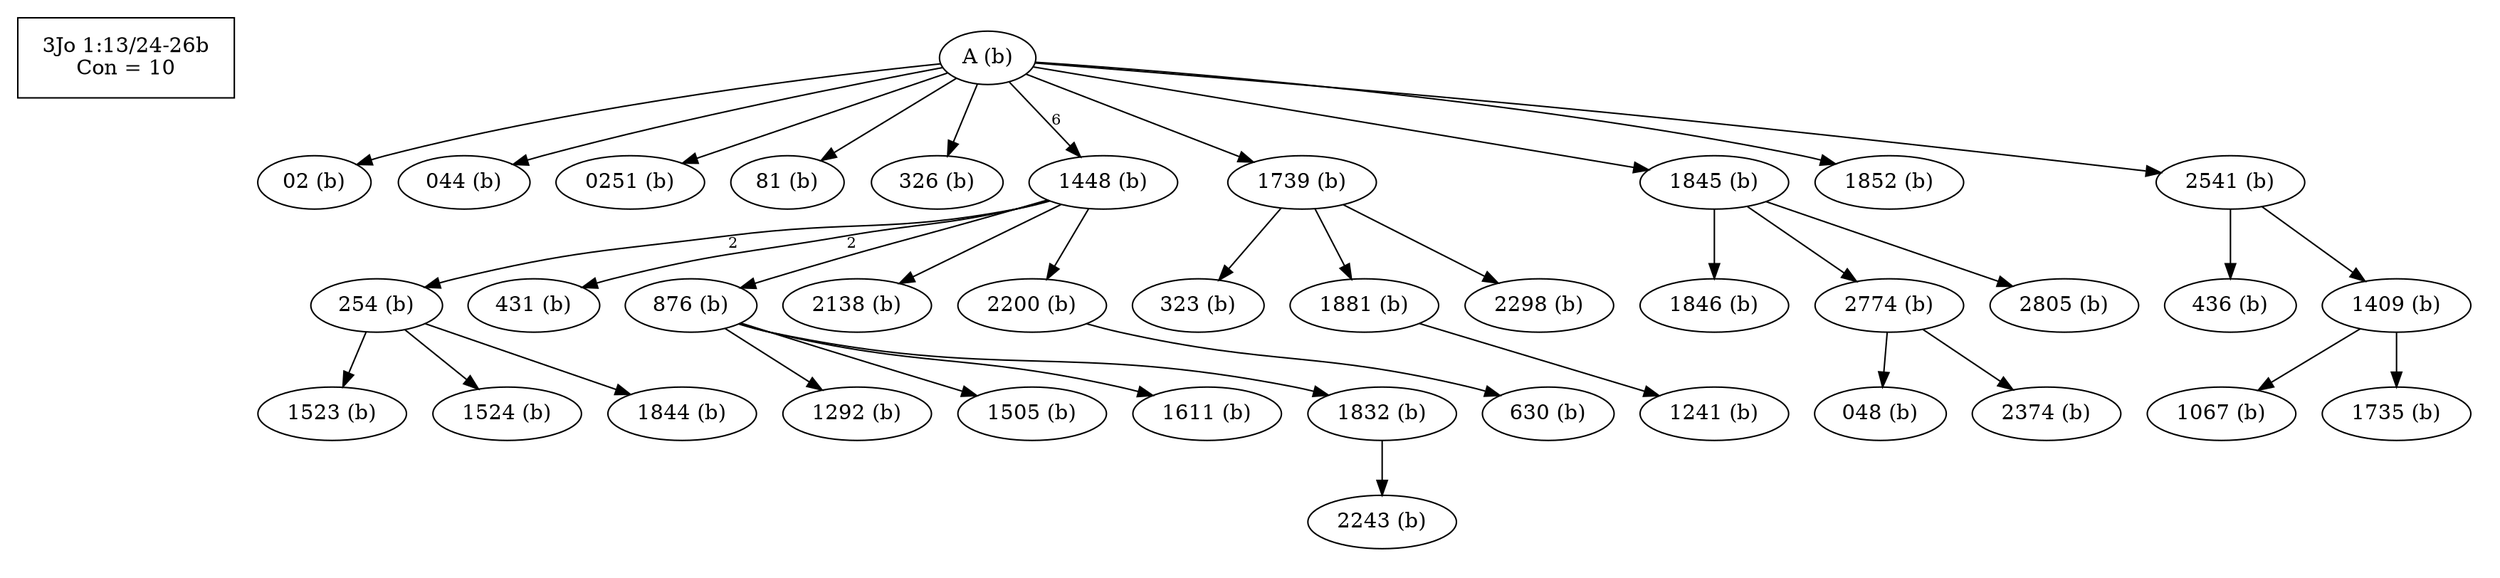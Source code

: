 digraph textual_flow_diagram {
	subgraph cluster_legend {
		label [shape=plaintext, label="3Jo 1:13/24-26b\nCon = 10"];
	}
	subgraph cluster_plot {
		style=invis;
		node [shape=ellipse];
		0 [label="A (b)"];
		4 [label="02 (b)"];
		10 [label="044 (b)"];
		11 [label="048 (b)"];
		14 [label="0251 (b)"];
		24 [label="81 (b)"];
		34 [label="254 (b)"];
		38 [label="323 (b)"];
		39 [label="326 (b)"];
		47 [label="431 (b)"];
		48 [label="436 (b)"];
		61 [label="630 (b)"];
		65 [label="876 (b)"];
		70 [label="1067 (b)"];
		73 [label="1241 (b)"];
		76 [label="1292 (b)"];
		79 [label="1409 (b)"];
		80 [label="1448 (b)"];
		83 [label="1505 (b)"];
		84 [label="1523 (b)"];
		85 [label="1524 (b)"];
		89 [label="1611 (b)"];
		94 [label="1735 (b)"];
		95 [label="1739 (b)"];
		100 [label="1832 (b)"];
		105 [label="1844 (b)"];
		106 [label="1845 (b)"];
		107 [label="1846 (b)"];
		108 [label="1852 (b)"];
		111 [label="1881 (b)"];
		113 [label="2138 (b)"];
		116 [label="2200 (b)"];
		117 [label="2243 (b)"];
		118 [label="2298 (b)"];
		120 [label="2374 (b)"];
		125 [label="2541 (b)"];
		129 [label="2774 (b)"];
		130 [label="2805 (b)"];
		0 -> 4 [color=black];
		0 -> 10 [color=black];
		129 -> 11 [color=black];
		0 -> 14 [color=black];
		0 -> 24 [color=black];
		80 -> 34 [label="2", fontsize=10, color=black];
		95 -> 38 [color=black];
		0 -> 39 [color=black];
		80 -> 47 [label="2", fontsize=10, color=black];
		125 -> 48 [color=black];
		116 -> 61 [color=black];
		80 -> 65 [color=black];
		79 -> 70 [color=black];
		111 -> 73 [color=black];
		65 -> 76 [color=black];
		125 -> 79 [color=black];
		0 -> 80 [label="6", fontsize=10, color=black];
		65 -> 83 [color=black];
		34 -> 84 [color=black];
		34 -> 85 [color=black];
		65 -> 89 [color=black];
		79 -> 94 [color=black];
		0 -> 95 [color=black];
		65 -> 100 [color=black];
		34 -> 105 [color=black];
		0 -> 106 [color=black];
		106 -> 107 [color=black];
		0 -> 108 [color=black];
		95 -> 111 [color=black];
		80 -> 113 [color=black];
		80 -> 116 [color=black];
		100 -> 117 [color=black];
		95 -> 118 [color=black];
		129 -> 120 [color=black];
		0 -> 125 [color=black];
		106 -> 129 [color=black];
		106 -> 130 [color=black];
	}
}
